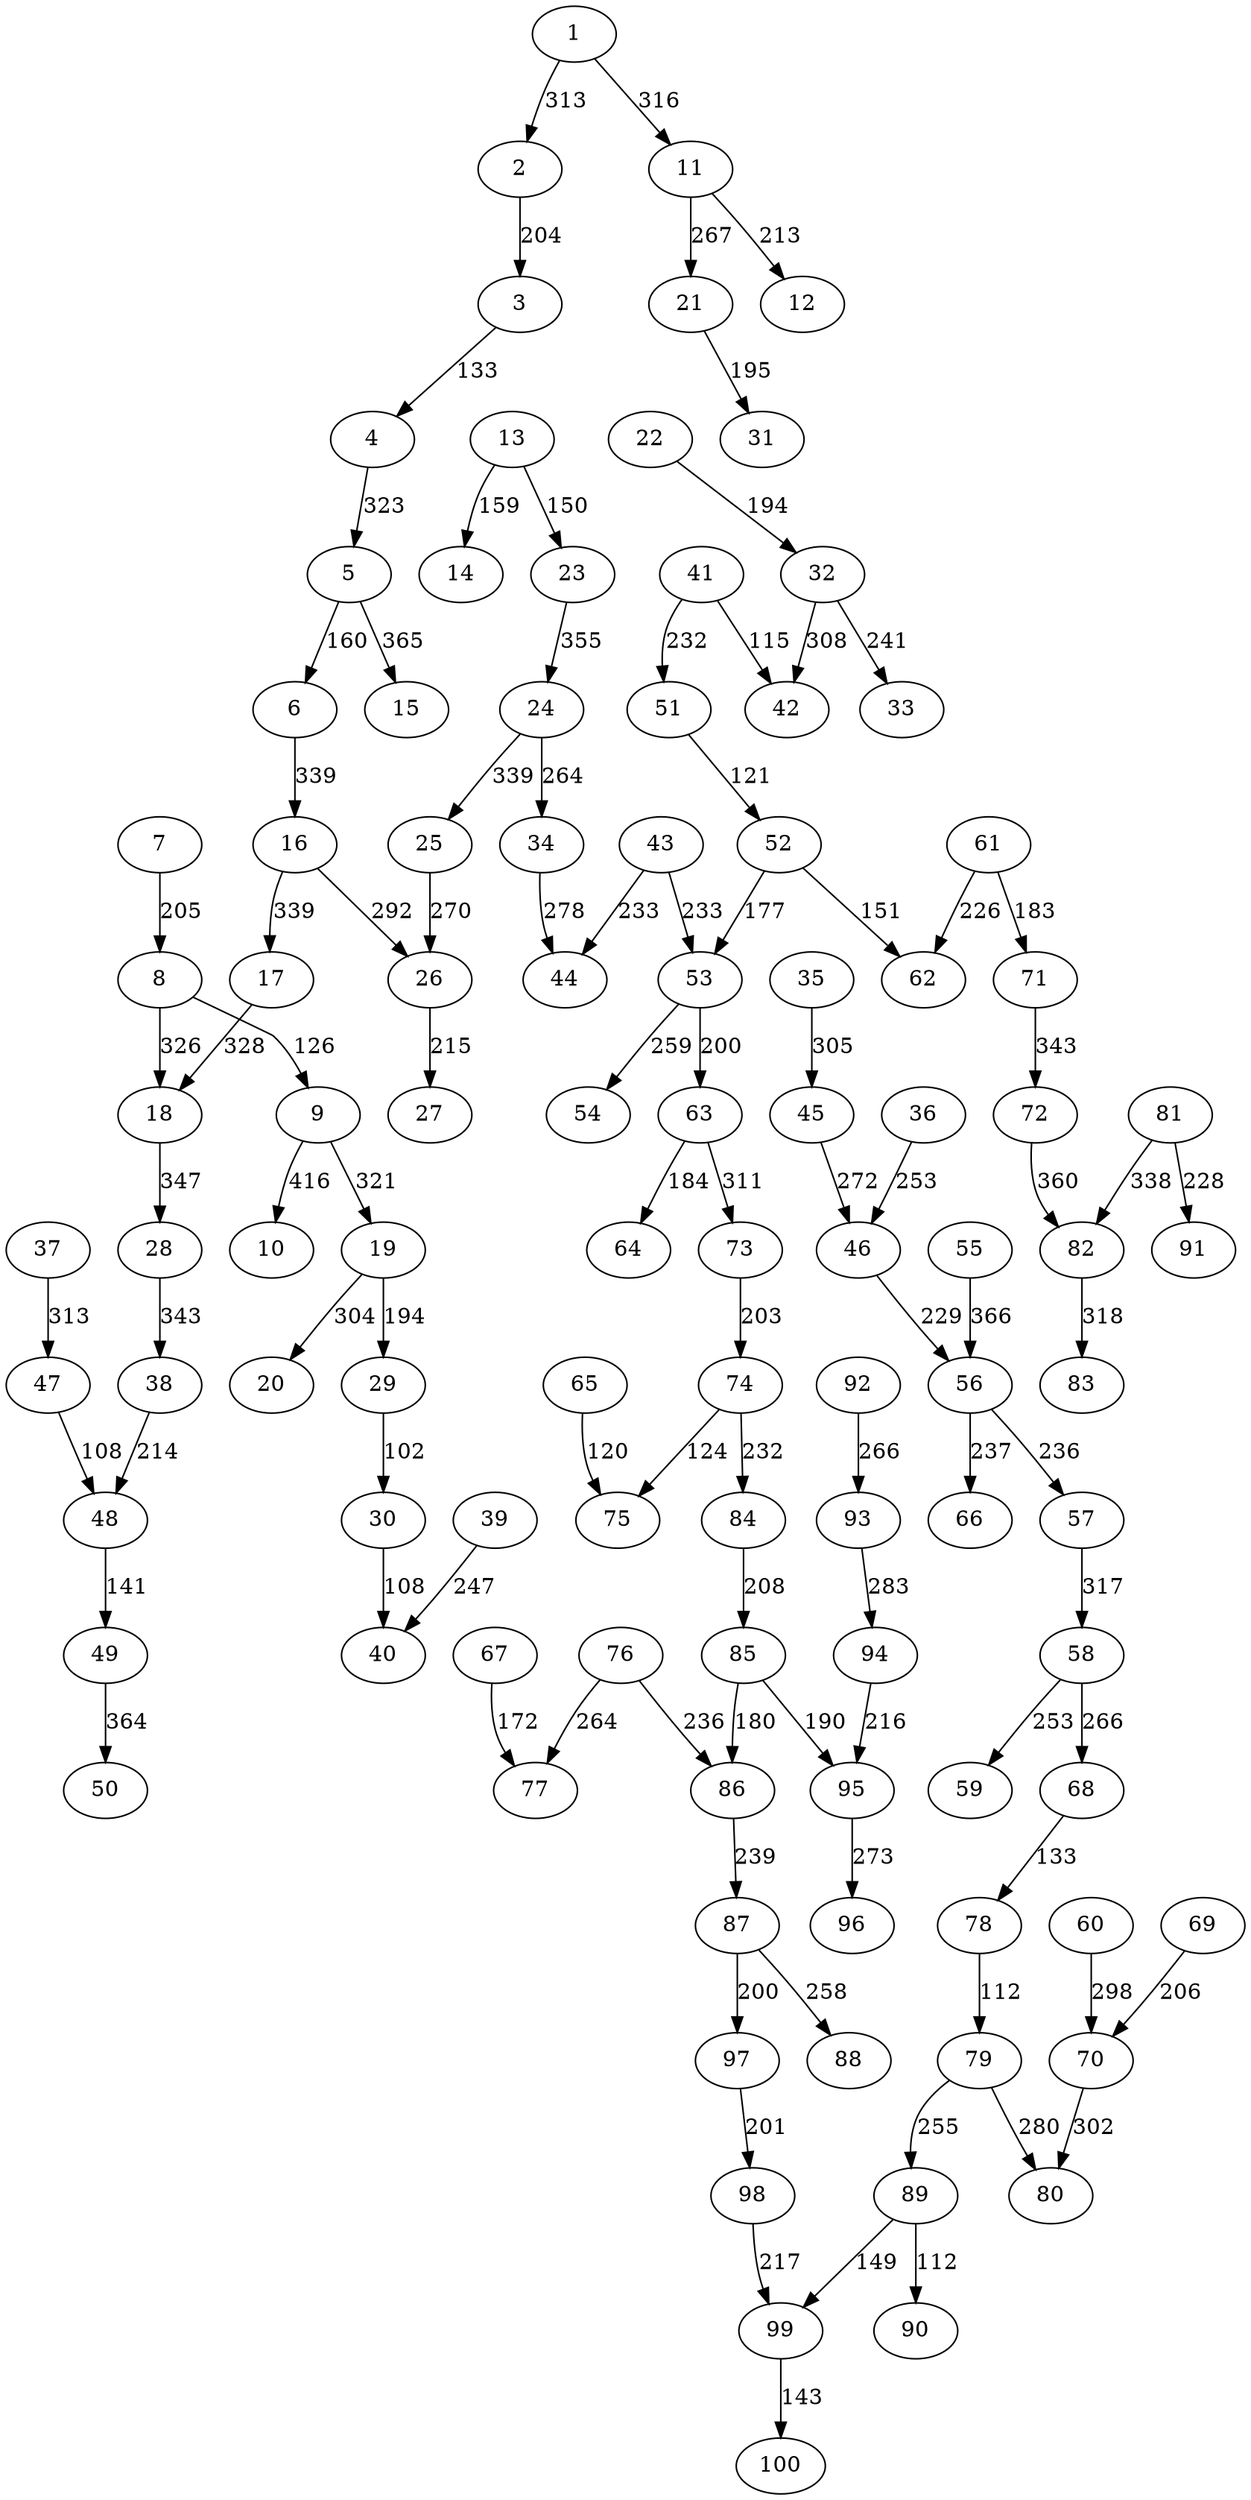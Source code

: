 digraph example{
1 -> 2[label= "313"];
2 -> 3[label= "204"];
3 -> 4[label= "133"];
4 -> 5[label= "323"];
5 -> 6[label= "160"];
7 -> 8[label= "205"];
8 -> 18[label= "326"];
8 -> 9[label= "126"];
9 -> 10[label= "416"];
1 -> 11[label= "316"];
11 -> 12[label= "213"];
13 -> 23[label= "150"];
13 -> 14[label= "159"];
5 -> 15[label= "365"];
6 -> 16[label= "339"];
16 -> 17[label= "339"];
17 -> 18[label= "328"];
9 -> 19[label= "321"];
19 -> 20[label= "304"];
11 -> 21[label= "267"];
22 -> 32[label= "194"];
23 -> 24[label= "355"];
24 -> 25[label= "339"];
25 -> 26[label= "270"];
16 -> 26[label= "292"];
26 -> 27[label= "215"];
18 -> 28[label= "347"];
19 -> 29[label= "194"];
29 -> 30[label= "102"];
21 -> 31[label= "195"];
32 -> 42[label= "308"];
32 -> 33[label= "241"];
24 -> 34[label= "264"];
35 -> 45[label= "305"];
36 -> 46[label= "253"];
37 -> 47[label= "313"];
28 -> 38[label= "343"];
39 -> 40[label= "247"];
30 -> 40[label= "108"];
41 -> 51[label= "232"];
41 -> 42[label= "115"];
43 -> 44[label= "233"];
34 -> 44[label= "278"];
45 -> 46[label= "272"];
46 -> 56[label= "229"];
47 -> 48[label= "108"];
38 -> 48[label= "214"];
48 -> 49[label= "141"];
49 -> 50[label= "364"];
51 -> 52[label= "121"];
52 -> 53[label= "177"];
43 -> 53[label= "233"];
53 -> 54[label= "259"];
55 -> 56[label= "366"];
56 -> 57[label= "236"];
57 -> 58[label= "317"];
58 -> 68[label= "266"];
58 -> 59[label= "253"];
60 -> 70[label= "298"];
61 -> 62[label= "226"];
52 -> 62[label= "151"];
53 -> 63[label= "200"];
63 -> 64[label= "184"];
65 -> 75[label= "120"];
56 -> 66[label= "237"];
67 -> 77[label= "172"];
68 -> 78[label= "133"];
69 -> 70[label= "206"];
70 -> 80[label= "302"];
61 -> 71[label= "183"];
71 -> 72[label= "343"];
63 -> 73[label= "311"];
73 -> 74[label= "203"];
74 -> 75[label= "124"];
76 -> 86[label= "236"];
76 -> 77[label= "264"];
78 -> 79[label= "112"];
79 -> 89[label= "255"];
79 -> 80[label= "280"];
81 -> 82[label= "338"];
72 -> 82[label= "360"];
82 -> 83[label= "318"];
74 -> 84[label= "232"];
84 -> 85[label= "208"];
85 -> 86[label= "180"];
86 -> 87[label= "239"];
87 -> 88[label= "258"];
89 -> 99[label= "149"];
89 -> 90[label= "112"];
81 -> 91[label= "228"];
92 -> 93[label= "266"];
93 -> 94[label= "283"];
94 -> 95[label= "216"];
85 -> 95[label= "190"];
95 -> 96[label= "273"];
87 -> 97[label= "200"];
97 -> 98[label= "201"];
98 -> 99[label= "217"];
99 -> 100[label= "143"];
}
